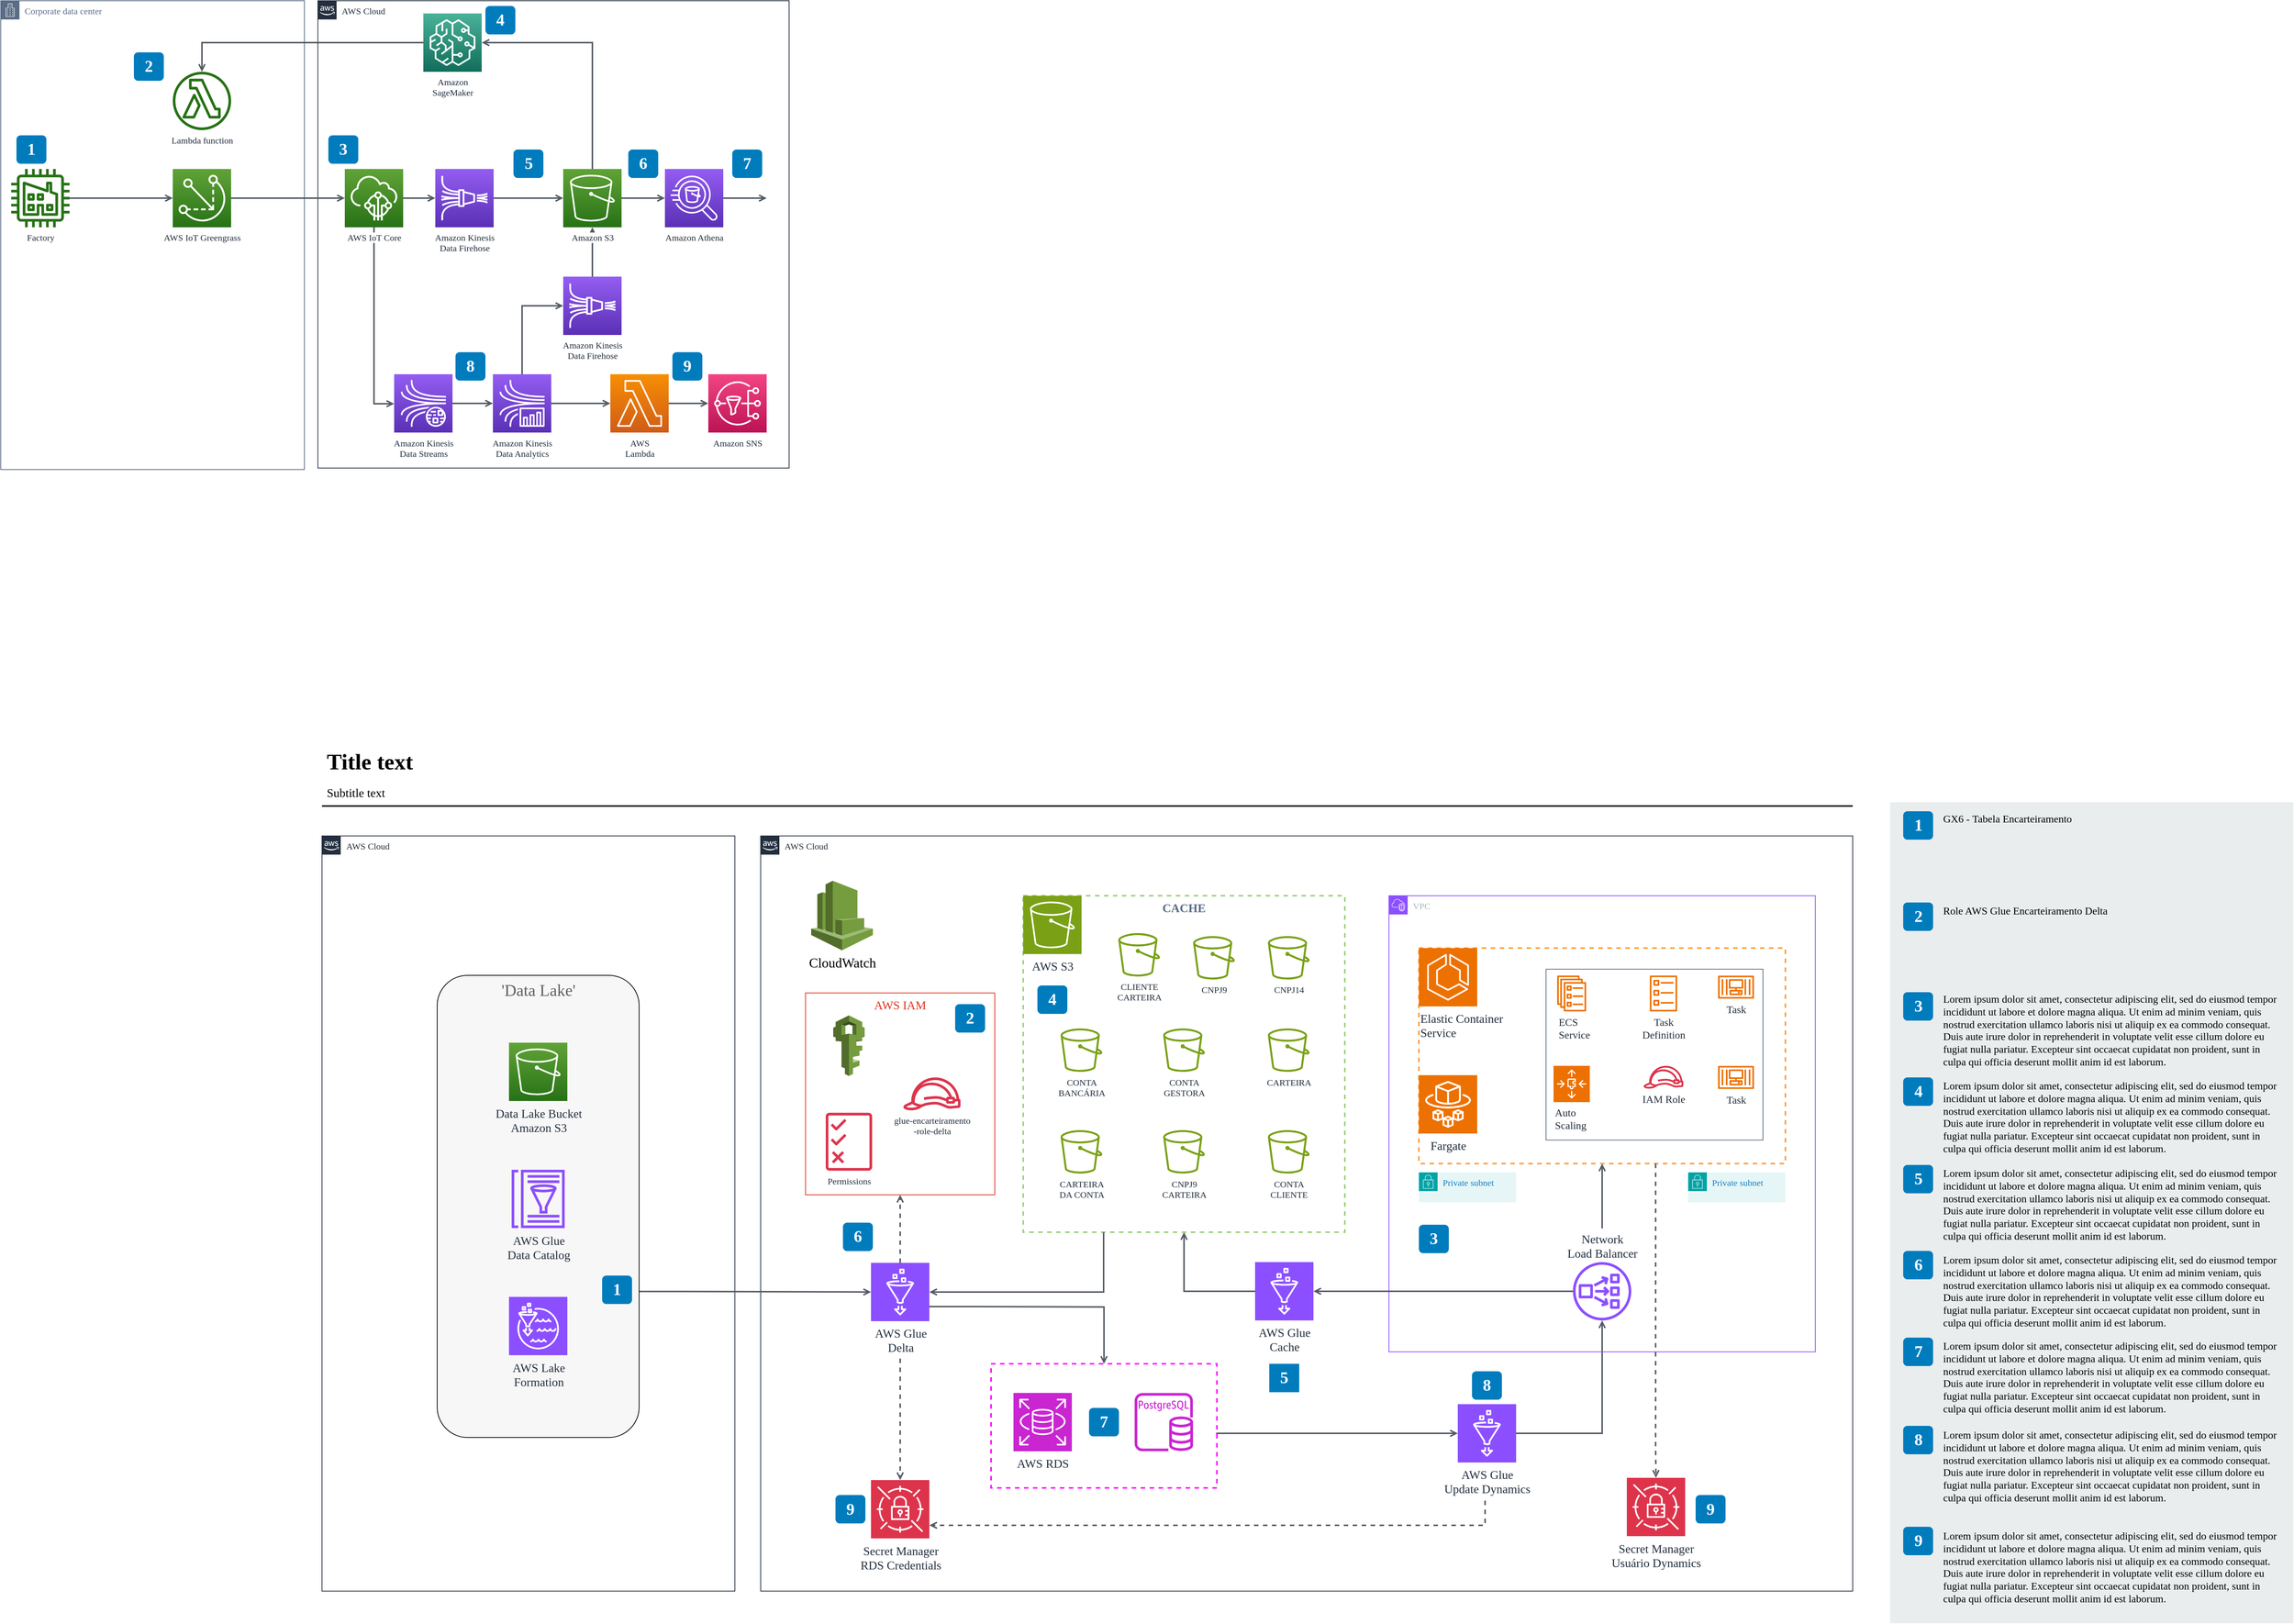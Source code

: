 <mxfile version="25.0.0">
  <diagram name="Page-1" id="HKhAyZGMZW4k97IYFRnO">
    <mxGraphModel dx="2190" dy="1455" grid="0" gridSize="10" guides="1" tooltips="1" connect="1" arrows="1" fold="1" page="0" pageScale="1" pageWidth="827" pageHeight="1169" math="0" shadow="0">
      <root>
        <mxCell id="0" />
        <mxCell id="1" parent="0" />
        <mxCell id="kAWBLHEBBWcvH7VohKOh-387" value="AWS Cloud" style="points=[[0,0],[0.25,0],[0.5,0],[0.75,0],[1,0],[1,0.25],[1,0.5],[1,0.75],[1,1],[0.75,1],[0.5,1],[0.25,1],[0,1],[0,0.75],[0,0.5],[0,0.25]];outlineConnect=0;gradientColor=none;html=1;whiteSpace=wrap;fontSize=12;fontStyle=0;shape=mxgraph.aws4.group;grIcon=mxgraph.aws4.group_aws_cloud_alt;strokeColor=#232F3E;fillColor=none;verticalAlign=top;align=left;spacingLeft=30;fontColor=#232F3E;dashed=0;container=1;pointerEvents=0;collapsible=0;recursiveResize=0;fontFamily=Tahoma;" vertex="1" parent="1">
          <mxGeometry x="448" y="163" width="630" height="625" as="geometry" />
        </mxCell>
        <mxCell id="kAWBLHEBBWcvH7VohKOh-388" value="Corporate data center" style="points=[[0,0],[0.25,0],[0.5,0],[0.75,0],[1,0],[1,0.25],[1,0.5],[1,0.75],[1,1],[0.75,1],[0.5,1],[0.25,1],[0,1],[0,0.75],[0,0.5],[0,0.25]];outlineConnect=0;gradientColor=none;html=1;whiteSpace=wrap;fontSize=12;fontStyle=0;shape=mxgraph.aws4.group;grIcon=mxgraph.aws4.group_corporate_data_center;strokeColor=#5A6C86;fillColor=none;verticalAlign=top;align=left;spacingLeft=30;fontColor=#5A6C86;dashed=0;container=1;pointerEvents=0;collapsible=0;recursiveResize=0;fontFamily=Tahoma;" vertex="1" parent="1">
          <mxGeometry x="24" y="163" width="406" height="627" as="geometry" />
        </mxCell>
        <mxCell id="kAWBLHEBBWcvH7VohKOh-389" style="edgeStyle=orthogonalEdgeStyle;rounded=0;orthogonalLoop=1;jettySize=auto;html=1;endArrow=open;endFill=0;strokeWidth=2;strokeColor=#545B64;startArrow=none;fontFamily=Tahoma;" edge="1" parent="1" source="kAWBLHEBBWcvH7VohKOh-424" target="kAWBLHEBBWcvH7VohKOh-427">
          <mxGeometry relative="1" as="geometry" />
        </mxCell>
        <mxCell id="kAWBLHEBBWcvH7VohKOh-390" style="edgeStyle=orthogonalEdgeStyle;rounded=0;orthogonalLoop=1;jettySize=auto;html=1;endArrow=open;endFill=0;strokeWidth=2;strokeColor=#545B64;startArrow=none;fontFamily=Tahoma;" edge="1" parent="1" source="kAWBLHEBBWcvH7VohKOh-427" target="kAWBLHEBBWcvH7VohKOh-430">
          <mxGeometry relative="1" as="geometry" />
        </mxCell>
        <mxCell id="kAWBLHEBBWcvH7VohKOh-391" value="" style="edgeStyle=orthogonalEdgeStyle;rounded=0;orthogonalLoop=1;jettySize=auto;html=1;endArrow=open;endFill=0;strokeWidth=2;strokeColor=#545B64;startArrow=none;fontFamily=Tahoma;" edge="1" parent="1" source="kAWBLHEBBWcvH7VohKOh-430" target="kAWBLHEBBWcvH7VohKOh-432">
          <mxGeometry relative="1" as="geometry" />
        </mxCell>
        <mxCell id="kAWBLHEBBWcvH7VohKOh-392" style="edgeStyle=orthogonalEdgeStyle;rounded=0;orthogonalLoop=1;jettySize=auto;html=1;endArrow=open;endFill=0;strokeWidth=2;strokeColor=#545B64;startArrow=none;fontFamily=Tahoma;" edge="1" parent="1" source="kAWBLHEBBWcvH7VohKOh-430" target="kAWBLHEBBWcvH7VohKOh-436">
          <mxGeometry relative="1" as="geometry">
            <Array as="points">
              <mxPoint x="523" y="702" />
            </Array>
          </mxGeometry>
        </mxCell>
        <mxCell id="kAWBLHEBBWcvH7VohKOh-393" style="edgeStyle=orthogonalEdgeStyle;rounded=0;orthogonalLoop=1;jettySize=auto;html=1;endArrow=open;endFill=0;strokeWidth=2;strokeColor=#545B64;startArrow=none;fontFamily=Tahoma;" edge="1" parent="1" source="kAWBLHEBBWcvH7VohKOh-431" target="kAWBLHEBBWcvH7VohKOh-428">
          <mxGeometry relative="1" as="geometry">
            <Array as="points">
              <mxPoint x="293" y="219" />
            </Array>
          </mxGeometry>
        </mxCell>
        <mxCell id="kAWBLHEBBWcvH7VohKOh-394" value="" style="edgeStyle=orthogonalEdgeStyle;rounded=0;orthogonalLoop=1;jettySize=auto;html=1;endArrow=open;endFill=0;strokeWidth=2;strokeColor=#545B64;startArrow=none;fontFamily=Tahoma;" edge="1" parent="1" source="kAWBLHEBBWcvH7VohKOh-432" target="kAWBLHEBBWcvH7VohKOh-433">
          <mxGeometry relative="1" as="geometry">
            <mxPoint x="771" y="347" as="targetPoint" />
          </mxGeometry>
        </mxCell>
        <mxCell id="kAWBLHEBBWcvH7VohKOh-395" value="" style="edgeStyle=orthogonalEdgeStyle;rounded=0;orthogonalLoop=1;jettySize=auto;html=1;endArrow=open;endFill=0;strokeWidth=2;strokeColor=#545B64;startArrow=none;fontFamily=Tahoma;" edge="1" parent="1" source="kAWBLHEBBWcvH7VohKOh-433" target="kAWBLHEBBWcvH7VohKOh-434">
          <mxGeometry relative="1" as="geometry" />
        </mxCell>
        <mxCell id="kAWBLHEBBWcvH7VohKOh-396" style="edgeStyle=orthogonalEdgeStyle;rounded=0;orthogonalLoop=1;jettySize=auto;html=1;endArrow=open;endFill=0;strokeWidth=2;strokeColor=#545B64;startArrow=none;fontFamily=Tahoma;" edge="1" parent="1" source="kAWBLHEBBWcvH7VohKOh-433" target="kAWBLHEBBWcvH7VohKOh-431">
          <mxGeometry relative="1" as="geometry">
            <Array as="points">
              <mxPoint x="815" y="219" />
            </Array>
          </mxGeometry>
        </mxCell>
        <mxCell id="kAWBLHEBBWcvH7VohKOh-397" style="edgeStyle=orthogonalEdgeStyle;rounded=0;orthogonalLoop=1;jettySize=auto;html=1;endArrow=open;endFill=0;strokeWidth=2;strokeColor=#545B64;startArrow=none;fontFamily=Tahoma;" edge="1" parent="1" source="kAWBLHEBBWcvH7VohKOh-434">
          <mxGeometry relative="1" as="geometry">
            <mxPoint x="1048" y="427" as="targetPoint" />
            <mxPoint x="988" y="427" as="sourcePoint" />
          </mxGeometry>
        </mxCell>
        <mxCell id="kAWBLHEBBWcvH7VohKOh-398" style="edgeStyle=orthogonalEdgeStyle;rounded=0;orthogonalLoop=1;jettySize=auto;html=1;endArrow=open;endFill=0;strokeWidth=2;strokeColor=#545B64;startArrow=none;fontFamily=Tahoma;" edge="1" parent="1" source="kAWBLHEBBWcvH7VohKOh-435" target="kAWBLHEBBWcvH7VohKOh-433">
          <mxGeometry relative="1" as="geometry" />
        </mxCell>
        <mxCell id="kAWBLHEBBWcvH7VohKOh-399" value="" style="edgeStyle=orthogonalEdgeStyle;rounded=0;orthogonalLoop=1;jettySize=auto;html=1;endArrow=open;endFill=0;strokeWidth=2;strokeColor=#545B64;startArrow=none;fontFamily=Tahoma;" edge="1" parent="1" source="kAWBLHEBBWcvH7VohKOh-436" target="kAWBLHEBBWcvH7VohKOh-437">
          <mxGeometry relative="1" as="geometry" />
        </mxCell>
        <mxCell id="kAWBLHEBBWcvH7VohKOh-400" style="edgeStyle=orthogonalEdgeStyle;rounded=0;orthogonalLoop=1;jettySize=auto;html=1;endArrow=open;endFill=0;strokeWidth=2;strokeColor=#545B64;startArrow=none;fontFamily=Tahoma;" edge="1" parent="1" source="kAWBLHEBBWcvH7VohKOh-437" target="kAWBLHEBBWcvH7VohKOh-435">
          <mxGeometry relative="1" as="geometry">
            <Array as="points">
              <mxPoint x="721" y="571" />
            </Array>
          </mxGeometry>
        </mxCell>
        <mxCell id="kAWBLHEBBWcvH7VohKOh-401" style="edgeStyle=orthogonalEdgeStyle;rounded=0;orthogonalLoop=1;jettySize=auto;html=1;endArrow=open;endFill=0;strokeWidth=2;strokeColor=#545B64;startArrow=none;fontFamily=Tahoma;" edge="1" parent="1" source="kAWBLHEBBWcvH7VohKOh-437" target="kAWBLHEBBWcvH7VohKOh-438">
          <mxGeometry relative="1" as="geometry" />
        </mxCell>
        <mxCell id="kAWBLHEBBWcvH7VohKOh-402" value="" style="edgeStyle=orthogonalEdgeStyle;rounded=0;orthogonalLoop=1;jettySize=auto;html=1;endArrow=open;endFill=0;strokeWidth=2;strokeColor=#545B64;startArrow=none;fontFamily=Tahoma;" edge="1" parent="1" source="kAWBLHEBBWcvH7VohKOh-438" target="kAWBLHEBBWcvH7VohKOh-439">
          <mxGeometry relative="1" as="geometry" />
        </mxCell>
        <mxCell id="kAWBLHEBBWcvH7VohKOh-403" value="1" style="rounded=1;whiteSpace=wrap;html=1;fillColor=#007CBD;strokeColor=none;fontColor=#FFFFFF;fontStyle=1;fontSize=22;fontFamily=Tahoma;" vertex="1" parent="1">
          <mxGeometry x="45" y="343" width="40" height="38" as="geometry" />
        </mxCell>
        <mxCell id="kAWBLHEBBWcvH7VohKOh-404" value="Title text" style="text;html=1;resizable=0;points=[];autosize=1;align=left;verticalAlign=top;spacingTop=-4;fontSize=30;fontStyle=1;fontFamily=Tahoma;" vertex="1" parent="1">
          <mxGeometry x="457.5" y="1160" width="135" height="42" as="geometry" />
        </mxCell>
        <mxCell id="kAWBLHEBBWcvH7VohKOh-405" value="Subtitle text&lt;br style=&quot;font-size: 16px&quot;&gt;" style="text;html=1;resizable=0;points=[];autosize=1;align=left;verticalAlign=top;spacingTop=-4;fontSize=16;fontFamily=Tahoma;" vertex="1" parent="1">
          <mxGeometry x="457.5" y="1210" width="103" height="25" as="geometry" />
        </mxCell>
        <mxCell id="kAWBLHEBBWcvH7VohKOh-406" value="" style="line;strokeWidth=2;html=1;fontSize=14;fontFamily=Tahoma;" vertex="1" parent="1">
          <mxGeometry x="453.5" y="1235" width="2046.5" height="10" as="geometry" />
        </mxCell>
        <mxCell id="kAWBLHEBBWcvH7VohKOh-424" value="Factory" style="outlineConnect=0;fontColor=#232F3E;gradientColor=none;fillColor=#277116;strokeColor=none;dashed=0;verticalLabelPosition=bottom;verticalAlign=top;align=center;html=1;fontSize=12;fontStyle=0;aspect=fixed;pointerEvents=1;shape=mxgraph.aws4.factory;fontFamily=Tahoma;" vertex="1" parent="1">
          <mxGeometry x="38.0" y="388.0" width="78" height="78" as="geometry" />
        </mxCell>
        <mxCell id="kAWBLHEBBWcvH7VohKOh-427" value="AWS IoT Greengrass" style="outlineConnect=0;fontColor=#232F3E;gradientColor=#60A337;gradientDirection=north;fillColor=#277116;strokeColor=#ffffff;dashed=0;verticalLabelPosition=bottom;verticalAlign=top;align=center;html=1;fontSize=12;fontStyle=0;aspect=fixed;shape=mxgraph.aws4.resourceIcon;resIcon=mxgraph.aws4.greengrass;labelBackgroundColor=#ffffff;fontFamily=Tahoma;" vertex="1" parent="1">
          <mxGeometry x="254" y="388" width="78" height="78" as="geometry" />
        </mxCell>
        <mxCell id="kAWBLHEBBWcvH7VohKOh-428" value="Lambda function" style="outlineConnect=0;fontColor=#232F3E;gradientColor=none;fillColor=#277116;strokeColor=none;dashed=0;verticalLabelPosition=bottom;verticalAlign=top;align=center;html=1;fontSize=12;fontStyle=0;aspect=fixed;pointerEvents=1;shape=mxgraph.aws4.lambda_function;labelBackgroundColor=#ffffff;fontFamily=Tahoma;" vertex="1" parent="1">
          <mxGeometry x="254" y="258" width="78" height="78" as="geometry" />
        </mxCell>
        <mxCell id="kAWBLHEBBWcvH7VohKOh-429" value="2" style="rounded=1;whiteSpace=wrap;html=1;fillColor=#007CBD;strokeColor=none;fontColor=#FFFFFF;fontStyle=1;fontSize=22;fontFamily=Tahoma;" vertex="1" parent="1">
          <mxGeometry x="202" y="232" width="40" height="38" as="geometry" />
        </mxCell>
        <mxCell id="kAWBLHEBBWcvH7VohKOh-430" value="AWS IoT Core" style="outlineConnect=0;fontColor=#232F3E;gradientColor=#60A337;gradientDirection=north;fillColor=#277116;strokeColor=#ffffff;dashed=0;verticalLabelPosition=bottom;verticalAlign=top;align=center;html=1;fontSize=12;fontStyle=0;aspect=fixed;shape=mxgraph.aws4.resourceIcon;resIcon=mxgraph.aws4.iot_core;labelBackgroundColor=#ffffff;fontFamily=Tahoma;" vertex="1" parent="1">
          <mxGeometry x="484" y="388" width="78" height="78" as="geometry" />
        </mxCell>
        <mxCell id="kAWBLHEBBWcvH7VohKOh-431" value="Amazon&lt;br&gt;SageMaker&lt;br&gt;" style="outlineConnect=0;fontColor=#232F3E;gradientColor=#4AB29A;gradientDirection=north;fillColor=#116D5B;strokeColor=#ffffff;dashed=0;verticalLabelPosition=bottom;verticalAlign=top;align=center;html=1;fontSize=12;fontStyle=0;aspect=fixed;shape=mxgraph.aws4.resourceIcon;resIcon=mxgraph.aws4.sagemaker;labelBackgroundColor=#ffffff;fontFamily=Tahoma;" vertex="1" parent="1">
          <mxGeometry x="589" y="180" width="78" height="78" as="geometry" />
        </mxCell>
        <mxCell id="kAWBLHEBBWcvH7VohKOh-432" value="Amazon Kinesis&lt;br&gt;Data Firehose&lt;br&gt;" style="outlineConnect=0;fontColor=#232F3E;gradientColor=#945DF2;gradientDirection=north;fillColor=#5A30B5;strokeColor=#ffffff;dashed=0;verticalLabelPosition=bottom;verticalAlign=top;align=center;html=1;fontSize=12;fontStyle=0;aspect=fixed;shape=mxgraph.aws4.resourceIcon;resIcon=mxgraph.aws4.kinesis_data_firehose;labelBackgroundColor=#ffffff;fontFamily=Tahoma;" vertex="1" parent="1">
          <mxGeometry x="605" y="388" width="78" height="78" as="geometry" />
        </mxCell>
        <mxCell id="kAWBLHEBBWcvH7VohKOh-433" value="Amazon S3" style="outlineConnect=0;fontColor=#232F3E;gradientColor=#60A337;gradientDirection=north;fillColor=#277116;strokeColor=#ffffff;dashed=0;verticalLabelPosition=bottom;verticalAlign=top;align=center;html=1;fontSize=12;fontStyle=0;aspect=fixed;shape=mxgraph.aws4.resourceIcon;resIcon=mxgraph.aws4.s3;labelBackgroundColor=#ffffff;fontFamily=Tahoma;" vertex="1" parent="1">
          <mxGeometry x="776" y="388" width="78" height="78" as="geometry" />
        </mxCell>
        <mxCell id="kAWBLHEBBWcvH7VohKOh-434" value="Amazon Athena" style="outlineConnect=0;fontColor=#232F3E;gradientColor=#945DF2;gradientDirection=north;fillColor=#5A30B5;strokeColor=#ffffff;dashed=0;verticalLabelPosition=bottom;verticalAlign=top;align=center;html=1;fontSize=12;fontStyle=0;aspect=fixed;shape=mxgraph.aws4.resourceIcon;resIcon=mxgraph.aws4.athena;labelBackgroundColor=#ffffff;fontFamily=Tahoma;" vertex="1" parent="1">
          <mxGeometry x="912" y="388" width="78" height="78" as="geometry" />
        </mxCell>
        <mxCell id="kAWBLHEBBWcvH7VohKOh-435" value="Amazon Kinesis&lt;br&gt;Data Firehose&lt;br&gt;" style="outlineConnect=0;fontColor=#232F3E;gradientColor=#945DF2;gradientDirection=north;fillColor=#5A30B5;strokeColor=#ffffff;dashed=0;verticalLabelPosition=bottom;verticalAlign=top;align=center;html=1;fontSize=12;fontStyle=0;aspect=fixed;shape=mxgraph.aws4.resourceIcon;resIcon=mxgraph.aws4.kinesis_data_firehose;labelBackgroundColor=#ffffff;fontFamily=Tahoma;" vertex="1" parent="1">
          <mxGeometry x="776" y="532" width="78" height="78" as="geometry" />
        </mxCell>
        <mxCell id="kAWBLHEBBWcvH7VohKOh-436" value="Amazon Kinesis&lt;br&gt;Data Streams&lt;br&gt;" style="outlineConnect=0;fontColor=#232F3E;gradientColor=#945DF2;gradientDirection=north;fillColor=#5A30B5;strokeColor=#ffffff;dashed=0;verticalLabelPosition=bottom;verticalAlign=top;align=center;html=1;fontSize=12;fontStyle=0;aspect=fixed;shape=mxgraph.aws4.resourceIcon;resIcon=mxgraph.aws4.kinesis_data_streams;labelBackgroundColor=#ffffff;fontFamily=Tahoma;" vertex="1" parent="1">
          <mxGeometry x="550" y="662.5" width="78" height="78" as="geometry" />
        </mxCell>
        <mxCell id="kAWBLHEBBWcvH7VohKOh-437" value="Amazon Kinesis&lt;br&gt;Data Analytics&lt;br&gt;" style="outlineConnect=0;fontColor=#232F3E;gradientColor=#945DF2;gradientDirection=north;fillColor=#5A30B5;strokeColor=#ffffff;dashed=0;verticalLabelPosition=bottom;verticalAlign=top;align=center;html=1;fontSize=12;fontStyle=0;aspect=fixed;shape=mxgraph.aws4.resourceIcon;resIcon=mxgraph.aws4.kinesis_data_analytics;labelBackgroundColor=#ffffff;fontFamily=Tahoma;" vertex="1" parent="1">
          <mxGeometry x="682" y="662.5" width="78" height="78" as="geometry" />
        </mxCell>
        <mxCell id="kAWBLHEBBWcvH7VohKOh-438" value="AWS&lt;br&gt;Lambda&lt;br&gt;" style="outlineConnect=0;fontColor=#232F3E;gradientColor=#F78E04;gradientDirection=north;fillColor=#D05C17;strokeColor=#ffffff;dashed=0;verticalLabelPosition=bottom;verticalAlign=top;align=center;html=1;fontSize=12;fontStyle=0;aspect=fixed;shape=mxgraph.aws4.resourceIcon;resIcon=mxgraph.aws4.lambda;labelBackgroundColor=#ffffff;fontFamily=Tahoma;" vertex="1" parent="1">
          <mxGeometry x="839" y="662.5" width="78" height="78" as="geometry" />
        </mxCell>
        <mxCell id="kAWBLHEBBWcvH7VohKOh-439" value="Amazon SNS" style="outlineConnect=0;fontColor=#232F3E;gradientColor=#F34482;gradientDirection=north;fillColor=#BC1356;strokeColor=#ffffff;dashed=0;verticalLabelPosition=bottom;verticalAlign=top;align=center;html=1;fontSize=12;fontStyle=0;aspect=fixed;shape=mxgraph.aws4.resourceIcon;resIcon=mxgraph.aws4.sns;labelBackgroundColor=#ffffff;fontFamily=Tahoma;" vertex="1" parent="1">
          <mxGeometry x="970" y="662.5" width="78" height="78" as="geometry" />
        </mxCell>
        <mxCell id="kAWBLHEBBWcvH7VohKOh-440" value="3" style="rounded=1;whiteSpace=wrap;html=1;fillColor=#007CBD;strokeColor=none;fontColor=#FFFFFF;fontStyle=1;fontSize=22;fontFamily=Tahoma;" vertex="1" parent="1">
          <mxGeometry x="462" y="343" width="40" height="38" as="geometry" />
        </mxCell>
        <mxCell id="kAWBLHEBBWcvH7VohKOh-441" value="4" style="rounded=1;whiteSpace=wrap;html=1;fillColor=#007CBD;strokeColor=none;fontColor=#FFFFFF;fontStyle=1;fontSize=22;fontFamily=Tahoma;" vertex="1" parent="1">
          <mxGeometry x="672" y="170" width="40" height="38" as="geometry" />
        </mxCell>
        <mxCell id="kAWBLHEBBWcvH7VohKOh-442" value="5" style="rounded=1;whiteSpace=wrap;html=1;fillColor=#007CBD;strokeColor=none;fontColor=#FFFFFF;fontStyle=1;fontSize=22;fontFamily=Tahoma;" vertex="1" parent="1">
          <mxGeometry x="709.5" y="362" width="40" height="38" as="geometry" />
        </mxCell>
        <mxCell id="kAWBLHEBBWcvH7VohKOh-443" value="6" style="rounded=1;whiteSpace=wrap;html=1;fillColor=#007CBD;strokeColor=none;fontColor=#FFFFFF;fontStyle=1;fontSize=22;fontFamily=Tahoma;" vertex="1" parent="1">
          <mxGeometry x="863" y="362" width="40" height="38" as="geometry" />
        </mxCell>
        <mxCell id="kAWBLHEBBWcvH7VohKOh-444" value="7" style="rounded=1;whiteSpace=wrap;html=1;fillColor=#007CBD;strokeColor=none;fontColor=#FFFFFF;fontStyle=1;fontSize=22;fontFamily=Tahoma;" vertex="1" parent="1">
          <mxGeometry x="1002" y="362" width="40" height="38" as="geometry" />
        </mxCell>
        <mxCell id="kAWBLHEBBWcvH7VohKOh-445" value="8" style="rounded=1;whiteSpace=wrap;html=1;fillColor=#007CBD;strokeColor=none;fontColor=#FFFFFF;fontStyle=1;fontSize=22;fontFamily=Tahoma;" vertex="1" parent="1">
          <mxGeometry x="632" y="633" width="40" height="38" as="geometry" />
        </mxCell>
        <mxCell id="kAWBLHEBBWcvH7VohKOh-446" value="9" style="rounded=1;whiteSpace=wrap;html=1;fillColor=#007CBD;strokeColor=none;fontColor=#FFFFFF;fontStyle=1;fontSize=22;fontFamily=Tahoma;" vertex="1" parent="1">
          <mxGeometry x="922" y="633" width="40" height="38" as="geometry" />
        </mxCell>
        <mxCell id="kAWBLHEBBWcvH7VohKOh-448" value="AWS Cloud" style="points=[[0,0],[0.25,0],[0.5,0],[0.75,0],[1,0],[1,0.25],[1,0.5],[1,0.75],[1,1],[0.75,1],[0.5,1],[0.25,1],[0,1],[0,0.75],[0,0.5],[0,0.25]];outlineConnect=0;gradientColor=none;html=1;whiteSpace=wrap;fontSize=12;fontStyle=0;shape=mxgraph.aws4.group;grIcon=mxgraph.aws4.group_aws_cloud_alt;strokeColor=#232F3E;fillColor=none;verticalAlign=top;align=left;spacingLeft=30;fontColor=#232F3E;dashed=0;container=0;pointerEvents=0;collapsible=0;recursiveResize=0;fontFamily=Tahoma;" vertex="1" parent="1">
          <mxGeometry x="453.5" y="1280" width="552" height="1010" as="geometry" />
        </mxCell>
        <mxCell id="kAWBLHEBBWcvH7VohKOh-458" value="AWS Cloud" style="points=[[0,0],[0.25,0],[0.5,0],[0.75,0],[1,0],[1,0.25],[1,0.5],[1,0.75],[1,1],[0.75,1],[0.5,1],[0.25,1],[0,1],[0,0.75],[0,0.5],[0,0.25]];outlineConnect=0;gradientColor=none;html=1;whiteSpace=wrap;fontSize=12;fontStyle=0;shape=mxgraph.aws4.group;grIcon=mxgraph.aws4.group_aws_cloud_alt;strokeColor=#232F3E;fillColor=none;verticalAlign=top;align=left;spacingLeft=30;fontColor=#232F3E;dashed=0;container=0;pointerEvents=0;collapsible=0;recursiveResize=0;fontFamily=Tahoma;" vertex="1" parent="1">
          <mxGeometry x="1040" y="1280" width="1460" height="1010" as="geometry" />
        </mxCell>
        <mxCell id="kAWBLHEBBWcvH7VohKOh-509" style="edgeStyle=orthogonalEdgeStyle;rounded=0;orthogonalLoop=1;jettySize=auto;html=1;entryX=0.5;entryY=1;entryDx=0;entryDy=0;exitX=0;exitY=0.5;exitDx=0;exitDy=0;exitPerimeter=0;strokeColor=#545B64;strokeWidth=2;align=center;verticalAlign=middle;fontFamily=Tahoma;fontSize=11;fontColor=default;labelBackgroundColor=default;startArrow=none;endArrow=open;endFill=0;" edge="1" parent="1" source="kAWBLHEBBWcvH7VohKOh-507" target="kAWBLHEBBWcvH7VohKOh-493">
          <mxGeometry relative="1" as="geometry" />
        </mxCell>
        <mxCell id="kAWBLHEBBWcvH7VohKOh-507" value="AWS Glue&lt;div&gt;Cache&lt;/div&gt;" style="sketch=0;points=[[0,0,0],[0.25,0,0],[0.5,0,0],[0.75,0,0],[1,0,0],[0,1,0],[0.25,1,0],[0.5,1,0],[0.75,1,0],[1,1,0],[0,0.25,0],[0,0.5,0],[0,0.75,0],[1,0.25,0],[1,0.5,0],[1,0.75,0]];outlineConnect=0;fontColor=#232F3E;fillColor=#8C4FFF;strokeColor=#ffffff;dashed=0;verticalLabelPosition=bottom;verticalAlign=top;align=center;html=1;fontSize=16;fontStyle=0;aspect=fixed;shape=mxgraph.aws4.resourceIcon;resIcon=mxgraph.aws4.glue;fontFamily=Tahoma;container=0;" vertex="1" parent="1">
          <mxGeometry x="1701" y="1850" width="78" height="78" as="geometry" />
        </mxCell>
        <mxCell id="kAWBLHEBBWcvH7VohKOh-515" style="edgeStyle=orthogonalEdgeStyle;rounded=0;orthogonalLoop=1;jettySize=auto;html=1;entryX=0.5;entryY=1;entryDx=0;entryDy=0;strokeColor=#545B64;strokeWidth=2;align=center;verticalAlign=middle;fontFamily=Tahoma;fontSize=11;fontColor=default;labelBackgroundColor=default;startArrow=none;endArrow=open;endFill=0;dashed=1;" edge="1" parent="1" source="kAWBLHEBBWcvH7VohKOh-510" target="kAWBLHEBBWcvH7VohKOh-469">
          <mxGeometry relative="1" as="geometry" />
        </mxCell>
        <mxCell id="kAWBLHEBBWcvH7VohKOh-523" style="edgeStyle=orthogonalEdgeStyle;rounded=0;orthogonalLoop=1;jettySize=auto;html=1;dashed=1;strokeColor=#545B64;strokeWidth=2;align=center;verticalAlign=middle;fontFamily=Tahoma;fontSize=11;fontColor=default;labelBackgroundColor=default;startArrow=none;endArrow=open;endFill=0;sourcePerimeterSpacing=50;" edge="1" parent="1" source="kAWBLHEBBWcvH7VohKOh-510" target="kAWBLHEBBWcvH7VohKOh-522">
          <mxGeometry relative="1" as="geometry" />
        </mxCell>
        <mxCell id="kAWBLHEBBWcvH7VohKOh-524" style="edgeStyle=orthogonalEdgeStyle;rounded=0;orthogonalLoop=1;jettySize=auto;html=1;entryX=0.5;entryY=0;entryDx=0;entryDy=0;exitX=1;exitY=0.75;exitDx=0;exitDy=0;exitPerimeter=0;strokeColor=#545B64;strokeWidth=2;align=center;verticalAlign=middle;fontFamily=Tahoma;fontSize=11;fontColor=default;labelBackgroundColor=default;startArrow=none;endArrow=open;endFill=0;" edge="1" parent="1" source="kAWBLHEBBWcvH7VohKOh-510" target="kAWBLHEBBWcvH7VohKOh-520">
          <mxGeometry relative="1" as="geometry">
            <Array as="points">
              <mxPoint x="1320" y="1910" />
              <mxPoint x="1551" y="1910" />
            </Array>
          </mxGeometry>
        </mxCell>
        <mxCell id="kAWBLHEBBWcvH7VohKOh-510" value="AWS Glue&lt;div&gt;Delta&lt;/div&gt;" style="sketch=0;points=[[0,0,0],[0.25,0,0],[0.5,0,0],[0.75,0,0],[1,0,0],[0,1,0],[0.25,1,0],[0.5,1,0],[0.75,1,0],[1,1,0],[0,0.25,0],[0,0.5,0],[0,0.75,0],[1,0.25,0],[1,0.5,0],[1,0.75,0]];outlineConnect=0;fontColor=#232F3E;fillColor=#8C4FFF;strokeColor=#ffffff;dashed=0;verticalLabelPosition=bottom;verticalAlign=top;align=center;html=1;fontSize=16;fontStyle=0;aspect=fixed;shape=mxgraph.aws4.resourceIcon;resIcon=mxgraph.aws4.glue;fontFamily=Tahoma;container=0;" vertex="1" parent="1">
          <mxGeometry x="1187.5" y="1851" width="78" height="78" as="geometry" />
        </mxCell>
        <mxCell id="kAWBLHEBBWcvH7VohKOh-511" value="" style="group;fontFamily=Tahoma;" vertex="1" connectable="0" parent="1">
          <mxGeometry x="1391" y="1360" width="430" height="450" as="geometry" />
        </mxCell>
        <mxCell id="kAWBLHEBBWcvH7VohKOh-493" value="CACHE" style="fillColor=none;strokeColor=#97D077;dashed=1;verticalAlign=top;fontStyle=1;fontColor=#5A6C86;whiteSpace=wrap;html=1;strokeWidth=2;fontSize=16;container=0;fontFamily=Tahoma;" vertex="1" parent="kAWBLHEBBWcvH7VohKOh-511">
          <mxGeometry width="430" height="450" as="geometry" />
        </mxCell>
        <mxCell id="kAWBLHEBBWcvH7VohKOh-494" value="AWS S3" style="sketch=0;points=[[0,0,0],[0.25,0,0],[0.5,0,0],[0.75,0,0],[1,0,0],[0,1,0],[0.25,1,0],[0.5,1,0],[0.75,1,0],[1,1,0],[0,0.25,0],[0,0.5,0],[0,0.75,0],[1,0.25,0],[1,0.5,0],[1,0.75,0]];outlineConnect=0;fontColor=#232F3E;fillColor=#7AA116;strokeColor=#ffffff;dashed=0;verticalLabelPosition=bottom;verticalAlign=top;align=center;html=1;fontSize=16;fontStyle=0;aspect=fixed;shape=mxgraph.aws4.resourceIcon;resIcon=mxgraph.aws4.s3;fontFamily=Tahoma;container=0;" vertex="1" parent="kAWBLHEBBWcvH7VohKOh-511">
          <mxGeometry width="78" height="78" as="geometry" />
        </mxCell>
        <mxCell id="kAWBLHEBBWcvH7VohKOh-495" value="CNPJ9" style="sketch=0;outlineConnect=0;fontColor=#232F3E;gradientColor=none;fillColor=#7AA116;strokeColor=none;dashed=0;verticalLabelPosition=bottom;verticalAlign=top;align=center;html=1;fontSize=12;fontStyle=0;aspect=fixed;pointerEvents=1;shape=mxgraph.aws4.bucket;fontFamily=Tahoma;container=0;" vertex="1" parent="kAWBLHEBBWcvH7VohKOh-511">
          <mxGeometry x="227.12" y="54" width="55.77" height="58" as="geometry" />
        </mxCell>
        <mxCell id="kAWBLHEBBWcvH7VohKOh-496" value="CNPJ14" style="sketch=0;outlineConnect=0;fontColor=#232F3E;gradientColor=none;fillColor=#7AA116;strokeColor=none;dashed=0;verticalLabelPosition=bottom;verticalAlign=top;align=center;html=1;fontSize=12;fontStyle=0;aspect=fixed;pointerEvents=1;shape=mxgraph.aws4.bucket;fontFamily=Tahoma;container=0;" vertex="1" parent="kAWBLHEBBWcvH7VohKOh-511">
          <mxGeometry x="327.12" y="54" width="55.77" height="58" as="geometry" />
        </mxCell>
        <mxCell id="kAWBLHEBBWcvH7VohKOh-497" value="CONTA&lt;div&gt;BANCÁRIA&lt;/div&gt;" style="sketch=0;outlineConnect=0;fontColor=#232F3E;gradientColor=none;fillColor=#7AA116;strokeColor=none;dashed=0;verticalLabelPosition=bottom;verticalAlign=top;align=center;html=1;fontSize=12;fontStyle=0;aspect=fixed;pointerEvents=1;shape=mxgraph.aws4.bucket;fontFamily=Tahoma;container=0;" vertex="1" parent="kAWBLHEBBWcvH7VohKOh-511">
          <mxGeometry x="50" y="177.5" width="55.77" height="58" as="geometry" />
        </mxCell>
        <mxCell id="kAWBLHEBBWcvH7VohKOh-498" value="CONTA&lt;div&gt;GESTORA&lt;/div&gt;" style="sketch=0;outlineConnect=0;fontColor=#232F3E;gradientColor=none;fillColor=#7AA116;strokeColor=none;dashed=0;verticalLabelPosition=bottom;verticalAlign=top;align=center;html=1;fontSize=12;fontStyle=0;aspect=fixed;pointerEvents=1;shape=mxgraph.aws4.bucket;fontFamily=Tahoma;container=0;" vertex="1" parent="kAWBLHEBBWcvH7VohKOh-511">
          <mxGeometry x="187.12" y="177.5" width="55.77" height="58" as="geometry" />
        </mxCell>
        <mxCell id="kAWBLHEBBWcvH7VohKOh-499" value="CARTEIRA" style="sketch=0;outlineConnect=0;fontColor=#232F3E;gradientColor=none;fillColor=#7AA116;strokeColor=none;dashed=0;verticalLabelPosition=bottom;verticalAlign=top;align=center;html=1;fontSize=12;fontStyle=0;aspect=fixed;pointerEvents=1;shape=mxgraph.aws4.bucket;fontFamily=Tahoma;container=0;" vertex="1" parent="kAWBLHEBBWcvH7VohKOh-511">
          <mxGeometry x="327.12" y="177.5" width="55.77" height="58" as="geometry" />
        </mxCell>
        <mxCell id="kAWBLHEBBWcvH7VohKOh-500" value="CARTEIRA&lt;div&gt;DA CONTA&lt;/div&gt;" style="sketch=0;outlineConnect=0;fontColor=#232F3E;gradientColor=none;fillColor=#7AA116;strokeColor=none;dashed=0;verticalLabelPosition=bottom;verticalAlign=top;align=center;html=1;fontSize=12;fontStyle=0;aspect=fixed;pointerEvents=1;shape=mxgraph.aws4.bucket;fontFamily=Tahoma;container=0;" vertex="1" parent="kAWBLHEBBWcvH7VohKOh-511">
          <mxGeometry x="50" y="313.5" width="55.77" height="58" as="geometry" />
        </mxCell>
        <mxCell id="kAWBLHEBBWcvH7VohKOh-501" value="CNPJ9&lt;div&gt;CARTEIRA&lt;/div&gt;" style="sketch=0;outlineConnect=0;fontColor=#232F3E;gradientColor=none;fillColor=#7AA116;strokeColor=none;dashed=0;verticalLabelPosition=bottom;verticalAlign=top;align=center;html=1;fontSize=12;fontStyle=0;aspect=fixed;pointerEvents=1;shape=mxgraph.aws4.bucket;fontFamily=Tahoma;container=0;" vertex="1" parent="kAWBLHEBBWcvH7VohKOh-511">
          <mxGeometry x="187.12" y="313.5" width="55.77" height="58" as="geometry" />
        </mxCell>
        <mxCell id="kAWBLHEBBWcvH7VohKOh-502" value="CLIENTE&lt;div&gt;CARTEIRA&lt;/div&gt;" style="sketch=0;outlineConnect=0;fontColor=#232F3E;gradientColor=none;fillColor=#7AA116;strokeColor=none;dashed=0;verticalLabelPosition=bottom;verticalAlign=top;align=center;html=1;fontSize=12;fontStyle=0;aspect=fixed;pointerEvents=1;shape=mxgraph.aws4.bucket;fontFamily=Tahoma;container=0;" vertex="1" parent="kAWBLHEBBWcvH7VohKOh-511">
          <mxGeometry x="127.12" y="50" width="55.77" height="58" as="geometry" />
        </mxCell>
        <mxCell id="kAWBLHEBBWcvH7VohKOh-503" value="CONTA&lt;div&gt;CLIENTE&lt;/div&gt;" style="sketch=0;outlineConnect=0;fontColor=#232F3E;gradientColor=none;fillColor=#7AA116;strokeColor=none;dashed=0;verticalLabelPosition=bottom;verticalAlign=top;align=center;html=1;fontSize=12;fontStyle=0;aspect=fixed;pointerEvents=1;shape=mxgraph.aws4.bucket;fontFamily=Tahoma;container=0;" vertex="1" parent="kAWBLHEBBWcvH7VohKOh-511">
          <mxGeometry x="327.12" y="313.5" width="55.77" height="58" as="geometry" />
        </mxCell>
        <mxCell id="kAWBLHEBBWcvH7VohKOh-506" value="4" style="rounded=1;whiteSpace=wrap;html=1;fillColor=#007CBD;strokeColor=none;fontColor=#FFFFFF;fontStyle=1;fontSize=22;labelBackgroundColor=none;container=0;fontFamily=Tahoma;" vertex="1" parent="kAWBLHEBBWcvH7VohKOh-511">
          <mxGeometry x="19" y="120" width="40" height="38" as="geometry" />
        </mxCell>
        <mxCell id="kAWBLHEBBWcvH7VohKOh-513" value="" style="group;fontFamily=Tahoma;" vertex="1" connectable="0" parent="1">
          <mxGeometry x="1100" y="1490" width="253" height="270" as="geometry" />
        </mxCell>
        <mxCell id="kAWBLHEBBWcvH7VohKOh-469" value="AWS IAM" style="fillColor=none;strokeColor=#DD3522;verticalAlign=top;fontStyle=0;fontColor=#DD3522;whiteSpace=wrap;html=1;fontFamily=Tahoma;fontSize=16;container=0;" vertex="1" parent="kAWBLHEBBWcvH7VohKOh-513">
          <mxGeometry width="253" height="270" as="geometry" />
        </mxCell>
        <mxCell id="kAWBLHEBBWcvH7VohKOh-459" value="glue-encarteiramento&lt;div&gt;-role-delta&lt;/div&gt;" style="sketch=0;outlineConnect=0;fontColor=#232F3E;gradientColor=none;fillColor=#DD344C;strokeColor=none;dashed=0;verticalLabelPosition=bottom;verticalAlign=top;align=center;html=1;fontSize=12;fontStyle=0;aspect=fixed;pointerEvents=1;shape=mxgraph.aws4.role;container=0;fontFamily=Tahoma;" vertex="1" parent="kAWBLHEBBWcvH7VohKOh-513">
          <mxGeometry x="130" y="113" width="78" height="44" as="geometry" />
        </mxCell>
        <mxCell id="kAWBLHEBBWcvH7VohKOh-466" value="Permissions" style="sketch=0;outlineConnect=0;fontColor=#232F3E;gradientColor=none;fillColor=#DD344C;strokeColor=none;dashed=0;verticalLabelPosition=bottom;verticalAlign=top;align=center;html=1;fontSize=12;fontStyle=0;aspect=fixed;pointerEvents=1;shape=mxgraph.aws4.permissions;container=0;fontFamily=Tahoma;" vertex="1" parent="kAWBLHEBBWcvH7VohKOh-513">
          <mxGeometry x="27" y="160" width="62" height="78" as="geometry" />
        </mxCell>
        <mxCell id="kAWBLHEBBWcvH7VohKOh-467" value="" style="outlineConnect=0;dashed=0;verticalLabelPosition=bottom;verticalAlign=top;align=center;html=1;shape=mxgraph.aws3.iam;fillColor=#759C3E;gradientColor=none;container=0;fontFamily=Tahoma;" vertex="1" parent="kAWBLHEBBWcvH7VohKOh-513">
          <mxGeometry x="37" y="30" width="42" height="81" as="geometry" />
        </mxCell>
        <mxCell id="kAWBLHEBBWcvH7VohKOh-471" value="2" style="rounded=1;whiteSpace=wrap;html=1;fillColor=#007CBD;strokeColor=none;fontColor=#FFFFFF;fontStyle=1;fontSize=22;labelBackgroundColor=none;container=0;fontFamily=Tahoma;" vertex="1" parent="kAWBLHEBBWcvH7VohKOh-513">
          <mxGeometry x="200" y="15" width="40" height="38" as="geometry" />
        </mxCell>
        <mxCell id="kAWBLHEBBWcvH7VohKOh-514" style="edgeStyle=orthogonalEdgeStyle;rounded=0;orthogonalLoop=1;jettySize=auto;html=1;entryX=1;entryY=0.5;entryDx=0;entryDy=0;entryPerimeter=0;exitX=0.25;exitY=1;exitDx=0;exitDy=0;strokeColor=#545B64;strokeWidth=2;align=center;verticalAlign=middle;fontFamily=Tahoma;fontSize=11;fontColor=default;labelBackgroundColor=default;startArrow=none;endArrow=open;endFill=0;" edge="1" parent="1" source="kAWBLHEBBWcvH7VohKOh-493" target="kAWBLHEBBWcvH7VohKOh-510">
          <mxGeometry relative="1" as="geometry" />
        </mxCell>
        <mxCell id="kAWBLHEBBWcvH7VohKOh-517" style="edgeStyle=orthogonalEdgeStyle;rounded=0;orthogonalLoop=1;jettySize=auto;html=1;entryX=0;entryY=0.5;entryDx=0;entryDy=0;entryPerimeter=0;strokeColor=#545B64;strokeWidth=2;align=center;verticalAlign=middle;fontFamily=Tahoma;fontSize=11;fontColor=default;labelBackgroundColor=default;startArrow=none;endArrow=open;endFill=0;exitX=1;exitY=0.684;exitDx=0;exitDy=0;exitPerimeter=0;" edge="1" parent="1" source="kAWBLHEBBWcvH7VohKOh-455" target="kAWBLHEBBWcvH7VohKOh-510">
          <mxGeometry relative="1" as="geometry">
            <Array as="points">
              <mxPoint x="940" y="1889" />
            </Array>
          </mxGeometry>
        </mxCell>
        <mxCell id="kAWBLHEBBWcvH7VohKOh-521" value="" style="group;fontFamily=Tahoma;" vertex="1" connectable="0" parent="1">
          <mxGeometry x="1348" y="1986" width="302" height="166" as="geometry" />
        </mxCell>
        <mxCell id="kAWBLHEBBWcvH7VohKOh-520" value="" style="fillColor=none;strokeColor=#FF00FF;dashed=1;verticalAlign=top;fontStyle=0;fontColor=#5A6C86;whiteSpace=wrap;html=1;strokeWidth=2;fontFamily=Tahoma;" vertex="1" parent="kAWBLHEBBWcvH7VohKOh-521">
          <mxGeometry width="302" height="166" as="geometry" />
        </mxCell>
        <mxCell id="kAWBLHEBBWcvH7VohKOh-518" value="" style="sketch=0;outlineConnect=0;fontColor=#232F3E;gradientColor=none;fillColor=#C925D1;strokeColor=none;dashed=0;verticalLabelPosition=bottom;verticalAlign=top;align=center;html=1;fontSize=12;fontStyle=0;aspect=fixed;pointerEvents=1;shape=mxgraph.aws4.rds_postgresql_instance;fontFamily=Tahoma;" vertex="1" parent="kAWBLHEBBWcvH7VohKOh-521">
          <mxGeometry x="192" y="39" width="78" height="78" as="geometry" />
        </mxCell>
        <mxCell id="kAWBLHEBBWcvH7VohKOh-519" value="AWS RDS" style="sketch=0;points=[[0,0,0],[0.25,0,0],[0.5,0,0],[0.75,0,0],[1,0,0],[0,1,0],[0.25,1,0],[0.5,1,0],[0.75,1,0],[1,1,0],[0,0.25,0],[0,0.5,0],[0,0.75,0],[1,0.25,0],[1,0.5,0],[1,0.75,0]];outlineConnect=0;fontColor=#232F3E;fillColor=#C925D1;strokeColor=#ffffff;dashed=0;verticalLabelPosition=bottom;verticalAlign=top;align=center;html=1;fontSize=16;fontStyle=0;aspect=fixed;shape=mxgraph.aws4.resourceIcon;resIcon=mxgraph.aws4.rds;fontFamily=Tahoma;" vertex="1" parent="kAWBLHEBBWcvH7VohKOh-521">
          <mxGeometry x="30" y="39" width="78" height="78" as="geometry" />
        </mxCell>
        <mxCell id="kAWBLHEBBWcvH7VohKOh-553" value="7" style="rounded=1;whiteSpace=wrap;html=1;fillColor=#007CBD;strokeColor=none;fontColor=#FFFFFF;fontStyle=1;fontSize=22;labelBackgroundColor=none;fontFamily=Tahoma;" vertex="1" parent="kAWBLHEBBWcvH7VohKOh-521">
          <mxGeometry x="131" y="59" width="40" height="38" as="geometry" />
        </mxCell>
        <mxCell id="kAWBLHEBBWcvH7VohKOh-522" value="Secret Manager&lt;div&gt;RDS Credentials&lt;/div&gt;" style="sketch=0;points=[[0,0,0],[0.25,0,0],[0.5,0,0],[0.75,0,0],[1,0,0],[0,1,0],[0.25,1,0],[0.5,1,0],[0.75,1,0],[1,1,0],[0,0.25,0],[0,0.5,0],[0,0.75,0],[1,0.25,0],[1,0.5,0],[1,0.75,0]];outlineConnect=0;fontColor=#232F3E;fillColor=#DD344C;strokeColor=#ffffff;dashed=0;verticalLabelPosition=bottom;verticalAlign=top;align=center;html=1;fontSize=16;fontStyle=0;aspect=fixed;shape=mxgraph.aws4.resourceIcon;resIcon=mxgraph.aws4.secrets_manager;fontFamily=Tahoma;" vertex="1" parent="1">
          <mxGeometry x="1187.5" y="2141.5" width="78" height="78" as="geometry" />
        </mxCell>
        <mxCell id="kAWBLHEBBWcvH7VohKOh-563" style="edgeStyle=orthogonalEdgeStyle;rounded=0;orthogonalLoop=1;jettySize=auto;html=1;strokeColor=#545B64;strokeWidth=2;align=center;verticalAlign=middle;fontFamily=Tahoma;fontSize=11;fontColor=default;labelBackgroundColor=default;startArrow=none;endArrow=open;endFill=0;" edge="1" parent="1" source="kAWBLHEBBWcvH7VohKOh-525" target="kAWBLHEBBWcvH7VohKOh-532">
          <mxGeometry relative="1" as="geometry" />
        </mxCell>
        <mxCell id="kAWBLHEBBWcvH7VohKOh-525" value="AWS Glue&lt;div&gt;Update Dynamics&lt;/div&gt;" style="sketch=0;points=[[0,0,0],[0.25,0,0],[0.5,0,0],[0.75,0,0],[1,0,0],[0,1,0],[0.25,1,0],[0.5,1,0],[0.75,1,0],[1,1,0],[0,0.25,0],[0,0.5,0],[0,0.75,0],[1,0.25,0],[1,0.5,0],[1,0.75,0]];outlineConnect=0;fontColor=#232F3E;fillColor=#8C4FFF;strokeColor=#ffffff;dashed=0;verticalLabelPosition=bottom;verticalAlign=top;align=center;html=1;fontSize=16;fontStyle=0;aspect=fixed;shape=mxgraph.aws4.resourceIcon;resIcon=mxgraph.aws4.glue;fontFamily=Tahoma;container=0;" vertex="1" parent="1">
          <mxGeometry x="1972" y="2040" width="78" height="78" as="geometry" />
        </mxCell>
        <mxCell id="kAWBLHEBBWcvH7VohKOh-526" style="edgeStyle=orthogonalEdgeStyle;rounded=0;orthogonalLoop=1;jettySize=auto;html=1;strokeColor=#545B64;strokeWidth=2;align=center;verticalAlign=middle;fontFamily=Tahoma;fontSize=11;fontColor=default;labelBackgroundColor=default;startArrow=none;endArrow=open;endFill=0;entryX=0;entryY=0.5;entryDx=0;entryDy=0;entryPerimeter=0;" edge="1" parent="1" target="kAWBLHEBBWcvH7VohKOh-525">
          <mxGeometry relative="1" as="geometry">
            <mxPoint x="1650" y="2078" as="sourcePoint" />
            <mxPoint x="2130" y="2165" as="targetPoint" />
            <Array as="points">
              <mxPoint x="1650" y="2079" />
            </Array>
          </mxGeometry>
        </mxCell>
        <mxCell id="kAWBLHEBBWcvH7VohKOh-545" value="" style="group;fontFamily=Tahoma;" vertex="1" connectable="0" parent="1">
          <mxGeometry x="1880" y="1360" width="570" height="610" as="geometry" />
        </mxCell>
        <mxCell id="kAWBLHEBBWcvH7VohKOh-529" value="VPC" style="points=[[0,0],[0.25,0],[0.5,0],[0.75,0],[1,0],[1,0.25],[1,0.5],[1,0.75],[1,1],[0.75,1],[0.5,1],[0.25,1],[0,1],[0,0.75],[0,0.5],[0,0.25]];outlineConnect=0;gradientColor=none;html=1;whiteSpace=wrap;fontSize=12;fontStyle=0;container=0;pointerEvents=0;collapsible=0;recursiveResize=0;shape=mxgraph.aws4.group;grIcon=mxgraph.aws4.group_vpc2;strokeColor=#8C4FFF;fillColor=none;verticalAlign=top;align=left;spacingLeft=30;fontColor=#AAB7B8;dashed=0;fontFamily=Tahoma;" vertex="1" parent="kAWBLHEBBWcvH7VohKOh-545">
          <mxGeometry width="570" height="610" as="geometry" />
        </mxCell>
        <mxCell id="kAWBLHEBBWcvH7VohKOh-530" value="Private subnet" style="points=[[0,0],[0.25,0],[0.5,0],[0.75,0],[1,0],[1,0.25],[1,0.5],[1,0.75],[1,1],[0.75,1],[0.5,1],[0.25,1],[0,1],[0,0.75],[0,0.5],[0,0.25]];outlineConnect=0;gradientColor=none;html=1;whiteSpace=wrap;fontSize=12;fontStyle=0;container=0;pointerEvents=0;collapsible=0;recursiveResize=0;shape=mxgraph.aws4.group;grIcon=mxgraph.aws4.group_security_group;grStroke=0;strokeColor=#00A4A6;fillColor=#E6F6F7;verticalAlign=top;align=left;spacingLeft=30;fontColor=#147EBA;dashed=0;fontFamily=Tahoma;" vertex="1" parent="kAWBLHEBBWcvH7VohKOh-545">
          <mxGeometry x="40" y="370" width="130" height="40" as="geometry" />
        </mxCell>
        <mxCell id="kAWBLHEBBWcvH7VohKOh-531" style="edgeStyle=orthogonalEdgeStyle;rounded=0;orthogonalLoop=1;jettySize=auto;html=1;entryX=0.5;entryY=1;entryDx=0;entryDy=0;strokeColor=#545B64;strokeWidth=2;align=center;verticalAlign=middle;fontFamily=Tahoma;fontSize=11;fontColor=default;labelBackgroundColor=default;startArrow=none;endArrow=open;endFill=0;sourcePerimeterSpacing=45;" edge="1" parent="kAWBLHEBBWcvH7VohKOh-545" source="kAWBLHEBBWcvH7VohKOh-532" target="kAWBLHEBBWcvH7VohKOh-534">
          <mxGeometry relative="1" as="geometry">
            <mxPoint x="-10.0" y="939.005" as="targetPoint" />
          </mxGeometry>
        </mxCell>
        <mxCell id="kAWBLHEBBWcvH7VohKOh-532" value="Network&lt;div&gt;Load Balancer&lt;/div&gt;" style="sketch=0;outlineConnect=0;fontColor=#232F3E;gradientColor=none;fillColor=#8C4FFF;strokeColor=none;dashed=0;verticalLabelPosition=top;verticalAlign=bottom;align=center;html=1;fontSize=16;fontStyle=0;aspect=fixed;pointerEvents=1;shape=mxgraph.aws4.network_load_balancer;fontFamily=Tahoma;container=0;labelPosition=center;" vertex="1" parent="kAWBLHEBBWcvH7VohKOh-545">
          <mxGeometry x="246" y="490" width="78" height="78" as="geometry" />
        </mxCell>
        <mxCell id="kAWBLHEBBWcvH7VohKOh-533" value="Private subnet" style="points=[[0,0],[0.25,0],[0.5,0],[0.75,0],[1,0],[1,0.25],[1,0.5],[1,0.75],[1,1],[0.75,1],[0.5,1],[0.25,1],[0,1],[0,0.75],[0,0.5],[0,0.25]];outlineConnect=0;gradientColor=none;html=1;whiteSpace=wrap;fontSize=12;fontStyle=0;container=0;pointerEvents=0;collapsible=0;recursiveResize=0;shape=mxgraph.aws4.group;grIcon=mxgraph.aws4.group_security_group;grStroke=0;strokeColor=#00A4A6;fillColor=#E6F6F7;verticalAlign=top;align=left;spacingLeft=30;fontColor=#147EBA;dashed=0;fontFamily=Tahoma;" vertex="1" parent="kAWBLHEBBWcvH7VohKOh-545">
          <mxGeometry x="400" y="370" width="130" height="40" as="geometry" />
        </mxCell>
        <mxCell id="kAWBLHEBBWcvH7VohKOh-534" value="" style="fillColor=none;strokeColor=#FF9933;dashed=1;verticalAlign=top;fontStyle=0;fontColor=#5A6C86;whiteSpace=wrap;html=1;strokeWidth=2;container=0;fontFamily=Tahoma;" vertex="1" parent="kAWBLHEBBWcvH7VohKOh-545">
          <mxGeometry x="40" y="70" width="490" height="288.25" as="geometry" />
        </mxCell>
        <mxCell id="kAWBLHEBBWcvH7VohKOh-535" value="Elastic Container&lt;div&gt;Service&lt;/div&gt;" style="sketch=0;points=[[0,0,0],[0.25,0,0],[0.5,0,0],[0.75,0,0],[1,0,0],[0,1,0],[0.25,1,0],[0.5,1,0],[0.75,1,0],[1,1,0],[0,0.25,0],[0,0.5,0],[0,0.75,0],[1,0.25,0],[1,0.5,0],[1,0.75,0]];outlineConnect=0;fontColor=#232F3E;fillColor=#ED7100;strokeColor=#ffffff;dashed=0;verticalLabelPosition=bottom;verticalAlign=top;align=left;html=1;fontSize=16;fontStyle=0;aspect=fixed;shape=mxgraph.aws4.resourceIcon;resIcon=mxgraph.aws4.ecs;fontFamily=Tahoma;container=0;" vertex="1" parent="kAWBLHEBBWcvH7VohKOh-545">
          <mxGeometry x="40" y="70" width="78" height="78" as="geometry" />
        </mxCell>
        <mxCell id="kAWBLHEBBWcvH7VohKOh-536" value="Fargate" style="sketch=0;points=[[0,0,0],[0.25,0,0],[0.5,0,0],[0.75,0,0],[1,0,0],[0,1,0],[0.25,1,0],[0.5,1,0],[0.75,1,0],[1,1,0],[0,0.25,0],[0,0.5,0],[0,0.75,0],[1,0.25,0],[1,0.5,0],[1,0.75,0]];outlineConnect=0;fontColor=#232F3E;fillColor=#ED7100;strokeColor=#ffffff;dashed=0;verticalLabelPosition=bottom;verticalAlign=top;align=center;html=1;fontSize=16;fontStyle=0;aspect=fixed;shape=mxgraph.aws4.resourceIcon;resIcon=mxgraph.aws4.fargate;fontFamily=Tahoma;container=0;" vertex="1" parent="kAWBLHEBBWcvH7VohKOh-545">
          <mxGeometry x="40" y="240" width="78" height="78" as="geometry" />
        </mxCell>
        <mxCell id="kAWBLHEBBWcvH7VohKOh-538" value="ECS&lt;div&gt;Service&lt;/div&gt;" style="sketch=0;outlineConnect=0;fontColor=#232F3E;gradientColor=none;fillColor=#ED7100;strokeColor=none;dashed=0;verticalLabelPosition=bottom;verticalAlign=top;align=left;html=1;fontSize=14;fontStyle=0;aspect=fixed;pointerEvents=1;shape=mxgraph.aws4.ecs_service;fontFamily=Tahoma;container=0;" vertex="1" parent="kAWBLHEBBWcvH7VohKOh-545">
          <mxGeometry x="224.75" y="106.75" width="39" height="48" as="geometry" />
        </mxCell>
        <mxCell id="kAWBLHEBBWcvH7VohKOh-539" value="Auto&lt;div&gt;Scaling&lt;/div&gt;" style="sketch=0;points=[[0,0,0],[0.25,0,0],[0.5,0,0],[0.75,0,0],[1,0,0],[0,1,0],[0.25,1,0],[0.5,1,0],[0.75,1,0],[1,1,0],[0,0.25,0],[0,0.5,0],[0,0.75,0],[1,0.25,0],[1,0.5,0],[1,0.75,0]];outlineConnect=0;fontColor=#232F3E;fillColor=#ED7100;strokeColor=#ffffff;dashed=0;verticalLabelPosition=bottom;verticalAlign=top;align=left;html=1;fontSize=14;fontStyle=0;aspect=fixed;shape=mxgraph.aws4.resourceIcon;resIcon=mxgraph.aws4.auto_scaling3;container=0;fontFamily=Tahoma;" vertex="1" parent="kAWBLHEBBWcvH7VohKOh-545">
          <mxGeometry x="220" y="227.5" width="48.5" height="48.5" as="geometry" />
        </mxCell>
        <mxCell id="kAWBLHEBBWcvH7VohKOh-540" value="Task&lt;div&gt;Definition&lt;/div&gt;" style="sketch=0;outlineConnect=0;fontColor=#232F3E;gradientColor=none;fillColor=#ED7100;strokeColor=none;dashed=0;verticalLabelPosition=bottom;verticalAlign=top;align=center;html=1;fontSize=14;fontStyle=0;aspect=fixed;pointerEvents=1;shape=mxgraph.aws4.ecs_task;fontFamily=Tahoma;container=0;" vertex="1" parent="kAWBLHEBBWcvH7VohKOh-545">
          <mxGeometry x="348.54" y="106.75" width="37" height="48" as="geometry" />
        </mxCell>
        <mxCell id="kAWBLHEBBWcvH7VohKOh-541" value="IAM Role" style="sketch=0;outlineConnect=0;fontColor=#232F3E;gradientColor=none;fillColor=#DD344C;strokeColor=none;dashed=0;verticalLabelPosition=bottom;verticalAlign=top;align=center;html=1;fontSize=14;fontStyle=0;aspect=fixed;pointerEvents=1;shape=mxgraph.aws4.role;fontFamily=Tahoma;container=0;" vertex="1" parent="kAWBLHEBBWcvH7VohKOh-545">
          <mxGeometry x="340" y="227.5" width="54.07" height="30.5" as="geometry" />
        </mxCell>
        <mxCell id="kAWBLHEBBWcvH7VohKOh-542" value="Task" style="sketch=0;outlineConnect=0;fontColor=#232F3E;gradientColor=none;fillColor=#ED7100;strokeColor=none;dashed=0;verticalLabelPosition=bottom;verticalAlign=top;align=center;html=1;fontSize=14;fontStyle=0;aspect=fixed;pointerEvents=1;shape=mxgraph.aws4.container_3;container=0;fontFamily=Tahoma;" vertex="1" parent="kAWBLHEBBWcvH7VohKOh-545">
          <mxGeometry x="440" y="227.5" width="48" height="31" as="geometry" />
        </mxCell>
        <mxCell id="kAWBLHEBBWcvH7VohKOh-543" value="Task" style="sketch=0;outlineConnect=0;fontColor=#232F3E;gradientColor=none;fillColor=#ED7100;strokeColor=none;dashed=0;verticalLabelPosition=bottom;verticalAlign=top;align=center;html=1;fontSize=14;fontStyle=0;aspect=fixed;pointerEvents=1;shape=mxgraph.aws4.container_3;container=0;fontFamily=Tahoma;" vertex="1" parent="kAWBLHEBBWcvH7VohKOh-545">
          <mxGeometry x="440" y="106.75" width="48" height="31" as="geometry" />
        </mxCell>
        <mxCell id="kAWBLHEBBWcvH7VohKOh-544" value="" style="fillColor=none;strokeColor=#5A6C86;verticalAlign=top;fontStyle=0;fontColor=#5A6C86;whiteSpace=wrap;html=1;container=0;fontFamily=Tahoma;" vertex="1" parent="kAWBLHEBBWcvH7VohKOh-545">
          <mxGeometry x="210" y="98.25" width="290" height="228.5" as="geometry" />
        </mxCell>
        <mxCell id="kAWBLHEBBWcvH7VohKOh-537" value="3" style="rounded=1;whiteSpace=wrap;html=1;fillColor=#007CBD;strokeColor=none;fontColor=#FFFFFF;fontStyle=1;fontSize=22;labelBackgroundColor=none;container=0;fontFamily=Tahoma;" vertex="1" parent="kAWBLHEBBWcvH7VohKOh-545">
          <mxGeometry x="40" y="440" width="40" height="38" as="geometry" />
        </mxCell>
        <mxCell id="kAWBLHEBBWcvH7VohKOh-547" value="Secret Manager&lt;div&gt;Usuário Dynamics&lt;/div&gt;" style="sketch=0;points=[[0,0,0],[0.25,0,0],[0.5,0,0],[0.75,0,0],[1,0,0],[0,1,0],[0.25,1,0],[0.5,1,0],[0.75,1,0],[1,1,0],[0,0.25,0],[0,0.5,0],[0,0.75,0],[1,0.25,0],[1,0.5,0],[1,0.75,0]];outlineConnect=0;fontColor=#232F3E;fillColor=#DD344C;strokeColor=#ffffff;dashed=0;verticalLabelPosition=bottom;verticalAlign=top;align=center;html=1;fontSize=16;fontStyle=0;aspect=fixed;shape=mxgraph.aws4.resourceIcon;resIcon=mxgraph.aws4.secrets_manager;fontFamily=Tahoma;" vertex="1" parent="1">
          <mxGeometry x="2198" y="2138.5" width="78" height="78" as="geometry" />
        </mxCell>
        <mxCell id="kAWBLHEBBWcvH7VohKOh-551" value="5" style="rounded=1;whiteSpace=wrap;html=1;fillColor=#007CBD;strokeColor=none;fontColor=#FFFFFF;fontStyle=1;fontSize=22;labelBackgroundColor=none;arcSize=0;align=center;verticalAlign=middle;fontFamily=Tahoma;" vertex="1" parent="1">
          <mxGeometry x="1720" y="1986" width="40" height="38" as="geometry" />
        </mxCell>
        <mxCell id="kAWBLHEBBWcvH7VohKOh-552" value="6" style="rounded=1;whiteSpace=wrap;html=1;fillColor=#007CBD;strokeColor=none;fontColor=#FFFFFF;fontStyle=1;fontSize=22;labelBackgroundColor=none;fontFamily=Tahoma;" vertex="1" parent="1">
          <mxGeometry x="1150" y="1797.25" width="40" height="38" as="geometry" />
        </mxCell>
        <mxCell id="kAWBLHEBBWcvH7VohKOh-554" value="8" style="rounded=1;whiteSpace=wrap;html=1;fillColor=#007CBD;strokeColor=none;fontColor=#FFFFFF;fontStyle=1;fontSize=22;labelBackgroundColor=none;fontFamily=Tahoma;" vertex="1" parent="1">
          <mxGeometry x="1991" y="1996" width="40" height="38" as="geometry" />
        </mxCell>
        <mxCell id="kAWBLHEBBWcvH7VohKOh-455" value="&#39;Data Lake&#39;" style="rounded=1;whiteSpace=wrap;html=1;verticalAlign=top;fontSize=22;fontColor=#606060;fillColor=#F7F7F7;fontFamily=Tahoma;" vertex="1" parent="1">
          <mxGeometry x="607.5" y="1466.5" width="270" height="618" as="geometry" />
        </mxCell>
        <mxCell id="kAWBLHEBBWcvH7VohKOh-452" value="AWS Lake&lt;div&gt;Formation&lt;/div&gt;" style="sketch=0;points=[[0,0,0],[0.25,0,0],[0.5,0,0],[0.75,0,0],[1,0,0],[0,1,0],[0.25,1,0],[0.5,1,0],[0.75,1,0],[1,1,0],[0,0.25,0],[0,0.5,0],[0,0.75,0],[1,0.25,0],[1,0.5,0],[1,0.75,0]];outlineConnect=0;fontColor=#232F3E;fillColor=#8C4FFF;strokeColor=#ffffff;dashed=0;verticalLabelPosition=bottom;verticalAlign=top;align=center;html=1;fontSize=16;fontStyle=0;aspect=fixed;shape=mxgraph.aws4.resourceIcon;resIcon=mxgraph.aws4.lake_formation;fontFamily=Tahoma;" vertex="1" parent="1">
          <mxGeometry x="703.5" y="1896.5" width="78" height="78" as="geometry" />
        </mxCell>
        <mxCell id="kAWBLHEBBWcvH7VohKOh-453" value="&lt;div&gt;Data Lake Bucket&lt;/div&gt;Amazon S3" style="outlineConnect=0;fontColor=#232F3E;gradientColor=#60A337;gradientDirection=north;fillColor=#277116;strokeColor=#ffffff;dashed=0;verticalLabelPosition=bottom;verticalAlign=top;align=center;html=1;fontSize=16;fontStyle=0;aspect=fixed;shape=mxgraph.aws4.resourceIcon;resIcon=mxgraph.aws4.s3;labelBackgroundColor=none;fontFamily=Tahoma;" vertex="1" parent="1">
          <mxGeometry x="703.5" y="1556.5" width="78" height="78" as="geometry" />
        </mxCell>
        <mxCell id="kAWBLHEBBWcvH7VohKOh-454" value="AWS Glue&lt;div&gt;Data Catalog&lt;/div&gt;" style="sketch=0;outlineConnect=0;fontColor=#232F3E;gradientColor=none;fillColor=#8C4FFF;strokeColor=none;dashed=0;verticalLabelPosition=bottom;verticalAlign=top;align=center;html=1;fontSize=16;fontStyle=0;aspect=fixed;pointerEvents=1;shape=mxgraph.aws4.glue_data_catalog;fontFamily=Tahoma;" vertex="1" parent="1">
          <mxGeometry x="706.5" y="1726.5" width="72" height="78" as="geometry" />
        </mxCell>
        <mxCell id="kAWBLHEBBWcvH7VohKOh-457" value="1" style="rounded=1;whiteSpace=wrap;html=1;fillColor=#007CBD;strokeColor=none;fontColor=#FFFFFF;fontStyle=1;fontSize=22;labelBackgroundColor=none;fontFamily=Tahoma;" vertex="1" parent="1">
          <mxGeometry x="828" y="1868" width="40" height="38" as="geometry" />
        </mxCell>
        <mxCell id="kAWBLHEBBWcvH7VohKOh-556" style="edgeStyle=orthogonalEdgeStyle;rounded=0;orthogonalLoop=1;jettySize=auto;html=1;entryX=0.5;entryY=0;entryDx=0;entryDy=0;entryPerimeter=0;dashed=1;strokeColor=#545B64;strokeWidth=2;align=center;verticalAlign=middle;fontFamily=Tahoma;fontSize=11;fontColor=default;labelBackgroundColor=default;startArrow=none;endArrow=open;endFill=0;sourcePerimeterSpacing=50;exitX=0.646;exitY=1;exitDx=0;exitDy=0;exitPerimeter=0;" edge="1" parent="1" source="kAWBLHEBBWcvH7VohKOh-534" target="kAWBLHEBBWcvH7VohKOh-547">
          <mxGeometry relative="1" as="geometry">
            <Array as="points">
              <mxPoint x="2236" y="2100" />
              <mxPoint x="2237" y="2100" />
            </Array>
          </mxGeometry>
        </mxCell>
        <mxCell id="kAWBLHEBBWcvH7VohKOh-557" value="9" style="rounded=1;whiteSpace=wrap;html=1;fillColor=#007CBD;strokeColor=none;fontColor=#FFFFFF;fontStyle=1;fontSize=22;labelBackgroundColor=none;fontFamily=Tahoma;" vertex="1" parent="1">
          <mxGeometry x="1140" y="2161.5" width="40" height="38" as="geometry" />
        </mxCell>
        <mxCell id="kAWBLHEBBWcvH7VohKOh-558" value="9" style="rounded=1;whiteSpace=wrap;html=1;fillColor=#007CBD;strokeColor=none;fontColor=#FFFFFF;fontStyle=1;fontSize=22;labelBackgroundColor=none;fontFamily=Tahoma;" vertex="1" parent="1">
          <mxGeometry x="2290" y="2161.5" width="40" height="38" as="geometry" />
        </mxCell>
        <mxCell id="kAWBLHEBBWcvH7VohKOh-559" style="edgeStyle=orthogonalEdgeStyle;rounded=0;orthogonalLoop=1;jettySize=auto;html=1;dashed=1;strokeColor=#545B64;strokeWidth=2;align=center;verticalAlign=middle;fontFamily=Tahoma;fontSize=11;fontColor=default;labelBackgroundColor=default;startArrow=none;endArrow=open;endFill=0;sourcePerimeterSpacing=50;" edge="1" parent="1" target="kAWBLHEBBWcvH7VohKOh-522">
          <mxGeometry relative="1" as="geometry">
            <mxPoint x="2008.5" y="2169" as="sourcePoint" />
            <mxPoint x="1282" y="2202" as="targetPoint" />
            <Array as="points">
              <mxPoint x="2009" y="2202" />
            </Array>
          </mxGeometry>
        </mxCell>
        <mxCell id="kAWBLHEBBWcvH7VohKOh-560" value="CloudWatch" style="outlineConnect=0;dashed=0;verticalLabelPosition=bottom;verticalAlign=top;align=center;html=1;shape=mxgraph.aws3.cloudwatch;fillColor=#759C3E;gradientColor=none;fontFamily=Tahoma;fontSize=18;" vertex="1" parent="1">
          <mxGeometry x="1107.5" y="1340" width="82.5" height="93" as="geometry" />
        </mxCell>
        <mxCell id="kAWBLHEBBWcvH7VohKOh-561" value="" style="group;fontFamily=Tahoma;" vertex="1" connectable="0" parent="1">
          <mxGeometry x="2550" y="1235" width="539" height="1098" as="geometry" />
        </mxCell>
        <mxCell id="kAWBLHEBBWcvH7VohKOh-407" value="" style="rounded=0;whiteSpace=wrap;html=1;fillColor=#EAEDED;fontSize=22;fontColor=#FFFFFF;strokeColor=none;labelBackgroundColor=none;fontFamily=Tahoma;" vertex="1" parent="kAWBLHEBBWcvH7VohKOh-561">
          <mxGeometry width="539" height="1098" as="geometry" />
        </mxCell>
        <mxCell id="kAWBLHEBBWcvH7VohKOh-408" value="1" style="rounded=1;whiteSpace=wrap;html=1;fillColor=#007CBD;strokeColor=none;fontColor=#FFFFFF;fontStyle=1;fontSize=22;labelBackgroundColor=none;fontFamily=Tahoma;" vertex="1" parent="kAWBLHEBBWcvH7VohKOh-561">
          <mxGeometry x="17.5" y="12" width="40" height="38" as="geometry" />
        </mxCell>
        <mxCell id="kAWBLHEBBWcvH7VohKOh-409" value="2" style="rounded=1;whiteSpace=wrap;html=1;fillColor=#007CBD;strokeColor=none;fontColor=#FFFFFF;fontStyle=1;fontSize=22;labelBackgroundColor=none;fontFamily=Tahoma;" vertex="1" parent="kAWBLHEBBWcvH7VohKOh-561">
          <mxGeometry x="17.5" y="134" width="40" height="38" as="geometry" />
        </mxCell>
        <mxCell id="kAWBLHEBBWcvH7VohKOh-410" value="3" style="rounded=1;whiteSpace=wrap;html=1;fillColor=#007CBD;strokeColor=none;fontColor=#FFFFFF;fontStyle=1;fontSize=22;labelBackgroundColor=none;fontFamily=Tahoma;" vertex="1" parent="kAWBLHEBBWcvH7VohKOh-561">
          <mxGeometry x="17.5" y="254" width="40" height="38" as="geometry" />
        </mxCell>
        <mxCell id="kAWBLHEBBWcvH7VohKOh-411" value="4" style="rounded=1;whiteSpace=wrap;html=1;fillColor=#007CBD;strokeColor=none;fontColor=#FFFFFF;fontStyle=1;fontSize=22;labelBackgroundColor=none;fontFamily=Tahoma;" vertex="1" parent="kAWBLHEBBWcvH7VohKOh-561">
          <mxGeometry x="17.5" y="368" width="40" height="38" as="geometry" />
        </mxCell>
        <mxCell id="kAWBLHEBBWcvH7VohKOh-412" value="5" style="rounded=1;whiteSpace=wrap;html=1;fillColor=#007CBD;strokeColor=none;fontColor=#FFFFFF;fontStyle=1;fontSize=22;labelBackgroundColor=none;fontFamily=Tahoma;" vertex="1" parent="kAWBLHEBBWcvH7VohKOh-561">
          <mxGeometry x="17.5" y="485" width="40" height="38" as="geometry" />
        </mxCell>
        <mxCell id="kAWBLHEBBWcvH7VohKOh-413" value="6" style="rounded=1;whiteSpace=wrap;html=1;fillColor=#007CBD;strokeColor=none;fontColor=#FFFFFF;fontStyle=1;fontSize=22;labelBackgroundColor=none;fontFamily=Tahoma;" vertex="1" parent="kAWBLHEBBWcvH7VohKOh-561">
          <mxGeometry x="17.5" y="600" width="40" height="38" as="geometry" />
        </mxCell>
        <mxCell id="kAWBLHEBBWcvH7VohKOh-414" value="7" style="rounded=1;whiteSpace=wrap;html=1;fillColor=#007CBD;strokeColor=none;fontColor=#FFFFFF;fontStyle=1;fontSize=22;labelBackgroundColor=none;fontFamily=Tahoma;" vertex="1" parent="kAWBLHEBBWcvH7VohKOh-561">
          <mxGeometry x="17.5" y="716" width="40" height="38" as="geometry" />
        </mxCell>
        <mxCell id="kAWBLHEBBWcvH7VohKOh-415" value="8" style="rounded=1;whiteSpace=wrap;html=1;fillColor=#007CBD;strokeColor=none;fontColor=#FFFFFF;fontStyle=1;fontSize=22;labelBackgroundColor=none;fontFamily=Tahoma;" vertex="1" parent="kAWBLHEBBWcvH7VohKOh-561">
          <mxGeometry x="17.5" y="834" width="40" height="38" as="geometry" />
        </mxCell>
        <mxCell id="kAWBLHEBBWcvH7VohKOh-416" value="&lt;span&gt;GX6 -&amp;nbsp;&lt;/span&gt;Tabela Encarteiramento&amp;nbsp;" style="text;html=1;align=left;verticalAlign=top;spacingTop=-4;fontSize=14;labelBackgroundColor=none;whiteSpace=wrap;fontFamily=Tahoma;" vertex="1" parent="kAWBLHEBBWcvH7VohKOh-561">
          <mxGeometry x="69" y="11.5" width="449" height="118" as="geometry" />
        </mxCell>
        <mxCell id="kAWBLHEBBWcvH7VohKOh-417" value="&lt;span&gt;Role AWS Glue Encarteiramento Delta&lt;/span&gt;" style="text;html=1;align=left;verticalAlign=top;spacingTop=-4;fontSize=14;labelBackgroundColor=none;whiteSpace=wrap;fontFamily=Tahoma;" vertex="1" parent="kAWBLHEBBWcvH7VohKOh-561">
          <mxGeometry x="68.5" y="134.5" width="450" height="115" as="geometry" />
        </mxCell>
        <mxCell id="kAWBLHEBBWcvH7VohKOh-418" value="&lt;span&gt;Lorem ipsum dolor sit amet, consectetur adipiscing elit, sed do eiusmod tempor incididunt ut labore et dolore magna aliqua. Ut enim ad minim veniam, quis nostrud exercitation ullamco laboris nisi ut aliquip ex ea commodo consequat. Duis aute irure dolor in reprehenderit in voluptate velit esse cillum dolore eu fugiat nulla pariatur. Excepteur sint occaecat cupidatat non proident, sunt in culpa qui officia deserunt mollit anim id est laborum.&lt;/span&gt;&lt;br&gt;" style="text;html=1;align=left;verticalAlign=top;spacingTop=-4;fontSize=14;labelBackgroundColor=none;whiteSpace=wrap;fontFamily=Tahoma;" vertex="1" parent="kAWBLHEBBWcvH7VohKOh-561">
          <mxGeometry x="68.5" y="252.5" width="450" height="117" as="geometry" />
        </mxCell>
        <mxCell id="kAWBLHEBBWcvH7VohKOh-419" value="&lt;span&gt;Lorem ipsum dolor sit amet, consectetur adipiscing elit, sed do eiusmod tempor incididunt ut labore et dolore magna aliqua. Ut enim ad minim veniam, quis nostrud exercitation ullamco laboris nisi ut aliquip ex ea commodo consequat. Duis aute irure dolor in reprehenderit in voluptate velit esse cillum dolore eu fugiat nulla pariatur. Excepteur sint occaecat cupidatat non proident, sunt in culpa qui officia deserunt mollit anim id est laborum.&lt;/span&gt;&lt;br&gt;" style="text;html=1;align=left;verticalAlign=top;spacingTop=-4;fontSize=14;labelBackgroundColor=none;whiteSpace=wrap;fontFamily=Tahoma;" vertex="1" parent="kAWBLHEBBWcvH7VohKOh-561">
          <mxGeometry x="68.5" y="368.5" width="450" height="121" as="geometry" />
        </mxCell>
        <mxCell id="kAWBLHEBBWcvH7VohKOh-420" value="&lt;span&gt;Lorem ipsum dolor sit amet, consectetur adipiscing elit, sed do eiusmod tempor incididunt ut labore et dolore magna aliqua. Ut enim ad minim veniam, quis nostrud exercitation ullamco laboris nisi ut aliquip ex ea commodo consequat. Duis aute irure dolor in reprehenderit in voluptate velit esse cillum dolore eu fugiat nulla pariatur. Excepteur sint occaecat cupidatat non proident, sunt in culpa qui officia deserunt mollit anim id est laborum.&lt;/span&gt;&lt;br&gt;" style="text;html=1;align=left;verticalAlign=top;spacingTop=-4;fontSize=14;labelBackgroundColor=none;whiteSpace=wrap;fontFamily=Tahoma;" vertex="1" parent="kAWBLHEBBWcvH7VohKOh-561">
          <mxGeometry x="69" y="485.5" width="449" height="114" as="geometry" />
        </mxCell>
        <mxCell id="kAWBLHEBBWcvH7VohKOh-421" value="&lt;span&gt;Lorem ipsum dolor sit amet, consectetur adipiscing elit, sed do eiusmod tempor incididunt ut labore et dolore magna aliqua. Ut enim ad minim veniam, quis nostrud exercitation ullamco laboris nisi ut aliquip ex ea commodo consequat. Duis aute irure dolor in reprehenderit in voluptate velit esse cillum dolore eu fugiat nulla pariatur. Excepteur sint occaecat cupidatat non proident, sunt in culpa qui officia deserunt mollit anim id est laborum.&lt;/span&gt;&lt;br&gt;" style="text;html=1;align=left;verticalAlign=top;spacingTop=-4;fontSize=14;labelBackgroundColor=none;whiteSpace=wrap;fontFamily=Tahoma;" vertex="1" parent="kAWBLHEBBWcvH7VohKOh-561">
          <mxGeometry x="68.5" y="601.5" width="450" height="118" as="geometry" />
        </mxCell>
        <mxCell id="kAWBLHEBBWcvH7VohKOh-422" value="&lt;span&gt;Lorem ipsum dolor sit amet, consectetur adipiscing elit, sed do eiusmod tempor incididunt ut labore et dolore magna aliqua. Ut enim ad minim veniam, quis nostrud exercitation ullamco laboris nisi ut aliquip ex ea commodo consequat. Duis aute irure dolor in reprehenderit in voluptate velit esse cillum dolore eu fugiat nulla pariatur. Excepteur sint occaecat cupidatat non proident, sunt in culpa qui officia deserunt mollit anim id est laborum.&lt;/span&gt;&lt;br&gt;" style="text;html=1;align=left;verticalAlign=top;spacingTop=-4;fontSize=14;labelBackgroundColor=none;whiteSpace=wrap;fontFamily=Tahoma;" vertex="1" parent="kAWBLHEBBWcvH7VohKOh-561">
          <mxGeometry x="69" y="716.5" width="449" height="113" as="geometry" />
        </mxCell>
        <mxCell id="kAWBLHEBBWcvH7VohKOh-423" value="&lt;span&gt;Lorem ipsum dolor sit amet, consectetur adipiscing elit, sed do eiusmod tempor incididunt ut labore et dolore magna aliqua. Ut enim ad minim veniam, quis nostrud exercitation ullamco laboris nisi ut aliquip ex ea commodo consequat. Duis aute irure dolor in reprehenderit in voluptate velit esse cillum dolore eu fugiat nulla pariatur. Excepteur sint occaecat cupidatat non proident, sunt in culpa qui officia deserunt mollit anim id est laborum.&lt;/span&gt;&lt;br&gt;" style="text;html=1;align=left;verticalAlign=top;spacingTop=-4;fontSize=14;labelBackgroundColor=none;whiteSpace=wrap;fontFamily=Tahoma;" vertex="1" parent="kAWBLHEBBWcvH7VohKOh-561">
          <mxGeometry x="69" y="835.5" width="449" height="124" as="geometry" />
        </mxCell>
        <mxCell id="kAWBLHEBBWcvH7VohKOh-425" value="9" style="rounded=1;whiteSpace=wrap;html=1;fillColor=#007CBD;strokeColor=none;fontColor=#FFFFFF;fontStyle=1;fontSize=22;labelBackgroundColor=none;fontFamily=Tahoma;" vertex="1" parent="kAWBLHEBBWcvH7VohKOh-561">
          <mxGeometry x="17.5" y="969" width="40" height="38" as="geometry" />
        </mxCell>
        <mxCell id="kAWBLHEBBWcvH7VohKOh-426" value="&lt;span&gt;Lorem ipsum dolor sit amet, consectetur adipiscing elit, sed do eiusmod tempor incididunt ut labore et dolore magna aliqua. Ut enim ad minim veniam, quis nostrud exercitation ullamco laboris nisi ut aliquip ex ea commodo consequat. Duis aute irure dolor in reprehenderit in voluptate velit esse cillum dolore eu fugiat nulla pariatur. Excepteur sint occaecat cupidatat non proident, sunt in culpa qui officia deserunt mollit anim id est laborum.&lt;/span&gt;&lt;br&gt;" style="text;html=1;align=left;verticalAlign=top;spacingTop=-4;fontSize=14;labelBackgroundColor=none;whiteSpace=wrap;fontFamily=Tahoma;" vertex="1" parent="kAWBLHEBBWcvH7VohKOh-561">
          <mxGeometry x="69" y="970.5" width="449" height="124" as="geometry" />
        </mxCell>
        <mxCell id="kAWBLHEBBWcvH7VohKOh-562" style="edgeStyle=orthogonalEdgeStyle;rounded=0;orthogonalLoop=1;jettySize=auto;html=1;entryX=1;entryY=0.5;entryDx=0;entryDy=0;entryPerimeter=0;strokeColor=#545B64;strokeWidth=2;align=center;verticalAlign=middle;fontFamily=Tahoma;fontSize=11;fontColor=default;labelBackgroundColor=default;startArrow=none;endArrow=open;endFill=0;" edge="1" parent="1" source="kAWBLHEBBWcvH7VohKOh-532" target="kAWBLHEBBWcvH7VohKOh-507">
          <mxGeometry relative="1" as="geometry" />
        </mxCell>
      </root>
    </mxGraphModel>
  </diagram>
</mxfile>
